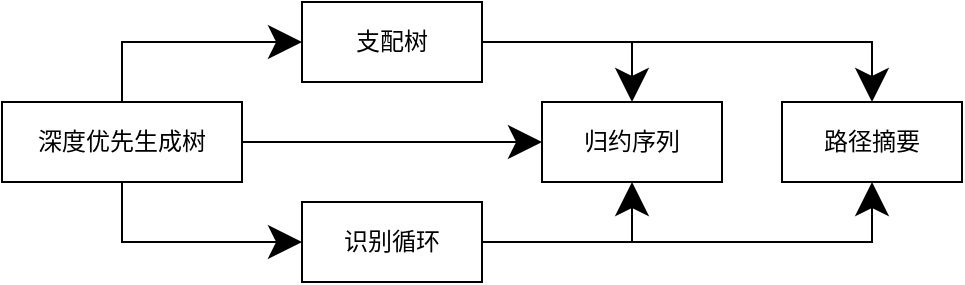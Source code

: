 <mxfile version="15.3.5" type="device"><diagram id="nvejvzWWdzUBt7qbsJFT" name="Page-1"><mxGraphModel dx="657" dy="1084" grid="1" gridSize="10" guides="1" tooltips="1" connect="1" arrows="1" fold="1" page="1" pageScale="1" pageWidth="850" pageHeight="1100" math="0" shadow="0"><root><mxCell id="0"/><mxCell id="1" parent="0"/><mxCell id="JrpiRoIP8t8G52XxRtfA-7" style="edgeStyle=none;curved=1;rounded=0;orthogonalLoop=1;jettySize=auto;html=1;entryX=0;entryY=0.5;entryDx=0;entryDy=0;endArrow=classic;startSize=14;endSize=14;sourcePerimeterSpacing=8;targetPerimeterSpacing=8;exitX=1;exitY=0.5;exitDx=0;exitDy=0;endFill=1;" edge="1" parent="1" source="JrpiRoIP8t8G52XxRtfA-1" target="JrpiRoIP8t8G52XxRtfA-5"><mxGeometry relative="1" as="geometry"/></mxCell><mxCell id="JrpiRoIP8t8G52XxRtfA-17" style="edgeStyle=orthogonalEdgeStyle;rounded=0;orthogonalLoop=1;jettySize=auto;html=1;exitX=0.5;exitY=1;exitDx=0;exitDy=0;entryX=0;entryY=0.5;entryDx=0;entryDy=0;endArrow=classic;startSize=14;endSize=14;sourcePerimeterSpacing=8;targetPerimeterSpacing=8;endFill=1;" edge="1" parent="1" source="JrpiRoIP8t8G52XxRtfA-1" target="JrpiRoIP8t8G52XxRtfA-3"><mxGeometry relative="1" as="geometry"/></mxCell><mxCell id="JrpiRoIP8t8G52XxRtfA-18" style="edgeStyle=orthogonalEdgeStyle;rounded=0;orthogonalLoop=1;jettySize=auto;html=1;exitX=0.5;exitY=0;exitDx=0;exitDy=0;entryX=0;entryY=0.5;entryDx=0;entryDy=0;endArrow=classic;startSize=14;endSize=14;sourcePerimeterSpacing=8;targetPerimeterSpacing=8;endFill=1;" edge="1" parent="1" source="JrpiRoIP8t8G52XxRtfA-1" target="JrpiRoIP8t8G52XxRtfA-2"><mxGeometry relative="1" as="geometry"/></mxCell><mxCell id="JrpiRoIP8t8G52XxRtfA-1" value="深度优先生成树" style="rounded=0;whiteSpace=wrap;html=1;hachureGap=4;pointerEvents=0;" vertex="1" parent="1"><mxGeometry x="70" y="360" width="120" height="40" as="geometry"/></mxCell><mxCell id="JrpiRoIP8t8G52XxRtfA-13" style="edgeStyle=orthogonalEdgeStyle;rounded=0;orthogonalLoop=1;jettySize=auto;html=1;entryX=0.5;entryY=0;entryDx=0;entryDy=0;endArrow=classic;startSize=14;endSize=14;sourcePerimeterSpacing=8;targetPerimeterSpacing=8;exitX=1;exitY=0.5;exitDx=0;exitDy=0;endFill=1;" edge="1" parent="1" source="JrpiRoIP8t8G52XxRtfA-2" target="JrpiRoIP8t8G52XxRtfA-6"><mxGeometry relative="1" as="geometry"/></mxCell><mxCell id="JrpiRoIP8t8G52XxRtfA-14" style="edgeStyle=orthogonalEdgeStyle;rounded=0;orthogonalLoop=1;jettySize=auto;html=1;entryX=0.5;entryY=0;entryDx=0;entryDy=0;endArrow=classic;startSize=14;endSize=14;sourcePerimeterSpacing=8;targetPerimeterSpacing=8;exitX=1;exitY=0.5;exitDx=0;exitDy=0;endFill=1;" edge="1" parent="1" source="JrpiRoIP8t8G52XxRtfA-2" target="JrpiRoIP8t8G52XxRtfA-5"><mxGeometry relative="1" as="geometry"/></mxCell><mxCell id="JrpiRoIP8t8G52XxRtfA-2" value="支配树" style="rounded=0;whiteSpace=wrap;html=1;hachureGap=4;pointerEvents=0;" vertex="1" parent="1"><mxGeometry x="220" y="310" width="90" height="40" as="geometry"/></mxCell><mxCell id="JrpiRoIP8t8G52XxRtfA-11" style="edgeStyle=orthogonalEdgeStyle;rounded=0;orthogonalLoop=1;jettySize=auto;html=1;entryX=0.5;entryY=1;entryDx=0;entryDy=0;endArrow=classic;startSize=14;endSize=14;sourcePerimeterSpacing=8;targetPerimeterSpacing=8;exitX=1;exitY=0.5;exitDx=0;exitDy=0;endFill=1;" edge="1" parent="1" source="JrpiRoIP8t8G52XxRtfA-3" target="JrpiRoIP8t8G52XxRtfA-6"><mxGeometry relative="1" as="geometry"><mxPoint x="320" y="430" as="sourcePoint"/></mxGeometry></mxCell><mxCell id="JrpiRoIP8t8G52XxRtfA-16" style="edgeStyle=orthogonalEdgeStyle;rounded=0;orthogonalLoop=1;jettySize=auto;html=1;exitX=1;exitY=0.5;exitDx=0;exitDy=0;entryX=0.5;entryY=1;entryDx=0;entryDy=0;endArrow=classic;startSize=14;endSize=14;sourcePerimeterSpacing=8;targetPerimeterSpacing=8;endFill=1;" edge="1" parent="1" source="JrpiRoIP8t8G52XxRtfA-3" target="JrpiRoIP8t8G52XxRtfA-5"><mxGeometry relative="1" as="geometry"/></mxCell><mxCell id="JrpiRoIP8t8G52XxRtfA-3" value="识别循环" style="rounded=0;whiteSpace=wrap;html=1;hachureGap=4;pointerEvents=0;" vertex="1" parent="1"><mxGeometry x="220" y="410" width="90" height="40" as="geometry"/></mxCell><mxCell id="JrpiRoIP8t8G52XxRtfA-5" value="归约序列" style="rounded=0;whiteSpace=wrap;html=1;hachureGap=4;pointerEvents=0;" vertex="1" parent="1"><mxGeometry x="340" y="360" width="90" height="40" as="geometry"/></mxCell><mxCell id="JrpiRoIP8t8G52XxRtfA-6" value="路径摘要" style="rounded=0;whiteSpace=wrap;html=1;hachureGap=4;pointerEvents=0;" vertex="1" parent="1"><mxGeometry x="460" y="360" width="90" height="40" as="geometry"/></mxCell></root></mxGraphModel></diagram></mxfile>
